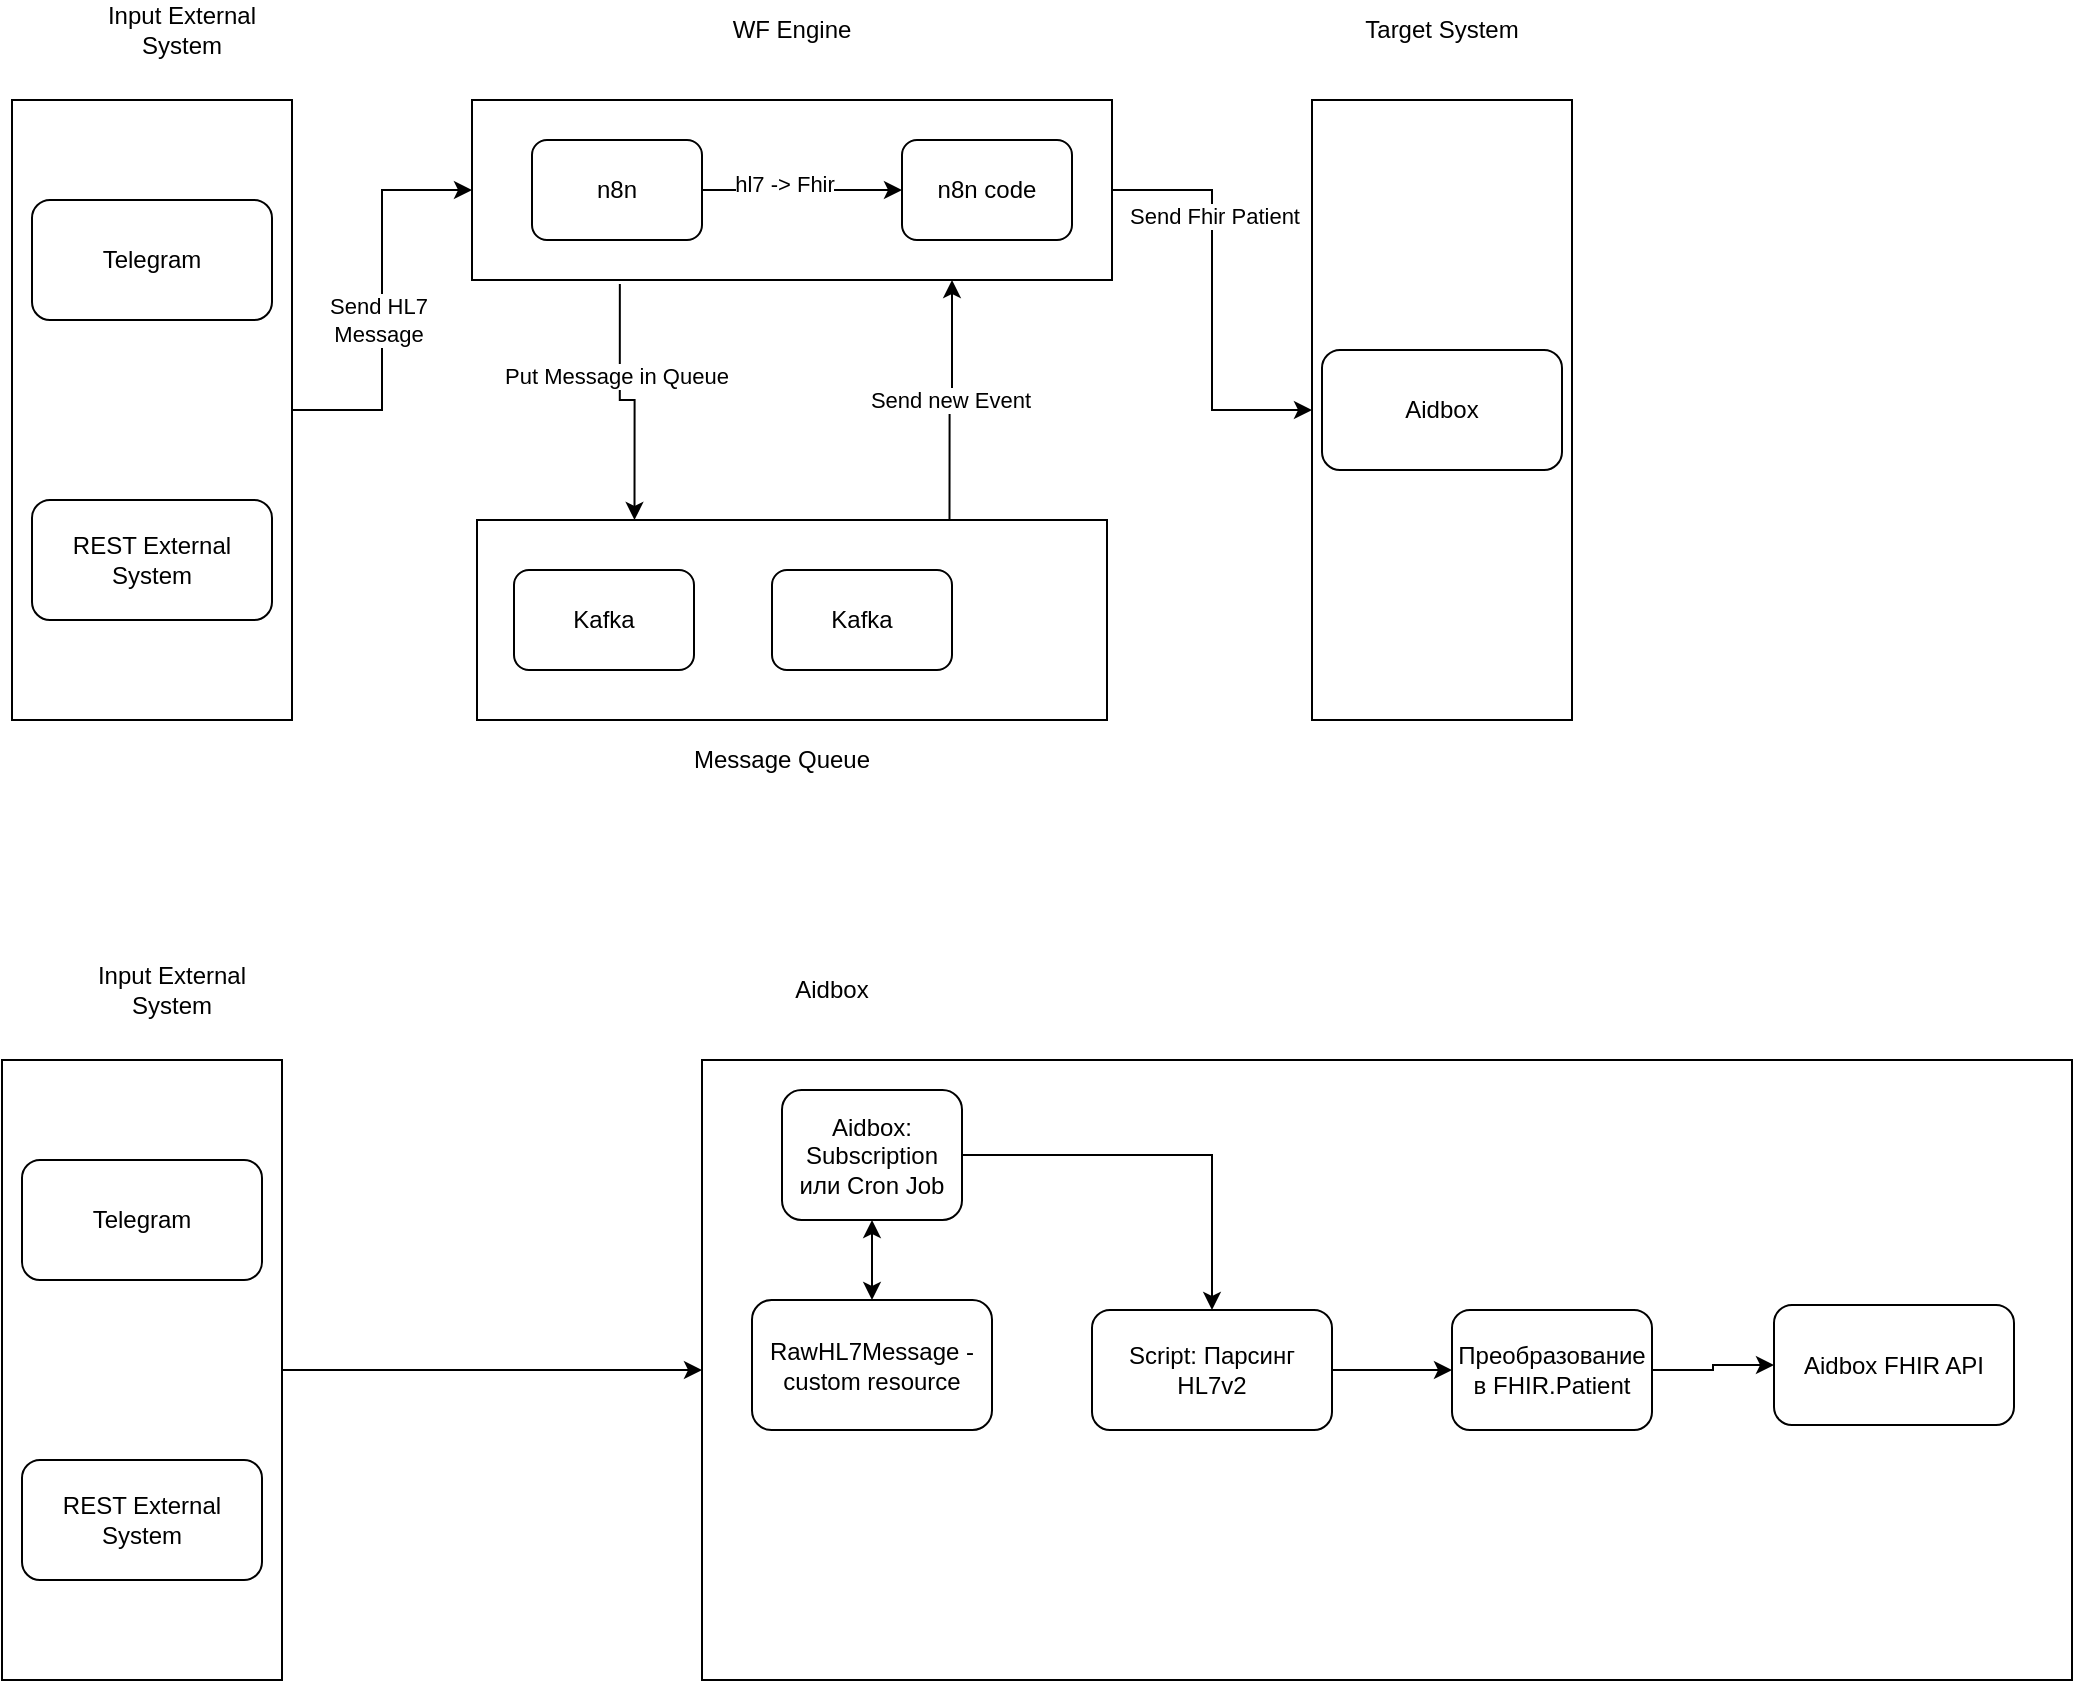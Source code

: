 <mxfile version="27.0.5">
  <diagram name="Страница — 1" id="Klg_JhIq9pXu_pQqgqu4">
    <mxGraphModel dx="1357" dy="1036" grid="1" gridSize="10" guides="1" tooltips="1" connect="1" arrows="1" fold="1" page="1" pageScale="1" pageWidth="827" pageHeight="1169" math="0" shadow="0">
      <root>
        <mxCell id="0" />
        <mxCell id="1" parent="0" />
        <mxCell id="hzWNpvFSlPesFBmcluT6-16" style="edgeStyle=orthogonalEdgeStyle;rounded=0;orthogonalLoop=1;jettySize=auto;html=1;entryX=0;entryY=0.5;entryDx=0;entryDy=0;" edge="1" parent="1" source="hzWNpvFSlPesFBmcluT6-1" target="hzWNpvFSlPesFBmcluT6-3">
          <mxGeometry relative="1" as="geometry" />
        </mxCell>
        <mxCell id="hzWNpvFSlPesFBmcluT6-17" value="Send HL7 &lt;br&gt;Message" style="edgeLabel;html=1;align=center;verticalAlign=middle;resizable=0;points=[];" vertex="1" connectable="0" parent="hzWNpvFSlPesFBmcluT6-16">
          <mxGeometry x="-0.1" y="2" relative="1" as="geometry">
            <mxPoint as="offset" />
          </mxGeometry>
        </mxCell>
        <mxCell id="hzWNpvFSlPesFBmcluT6-1" value="" style="rounded=0;whiteSpace=wrap;html=1;fillColor=none;" vertex="1" parent="1">
          <mxGeometry x="60" y="270" width="140" height="310" as="geometry" />
        </mxCell>
        <mxCell id="hzWNpvFSlPesFBmcluT6-2" value="" style="rounded=0;whiteSpace=wrap;html=1;fillColor=none;" vertex="1" parent="1">
          <mxGeometry x="710" y="270" width="130" height="310" as="geometry" />
        </mxCell>
        <mxCell id="hzWNpvFSlPesFBmcluT6-18" style="edgeStyle=orthogonalEdgeStyle;rounded=0;orthogonalLoop=1;jettySize=auto;html=1;entryX=0.25;entryY=0;entryDx=0;entryDy=0;exitX=0.231;exitY=1.022;exitDx=0;exitDy=0;exitPerimeter=0;" edge="1" parent="1" source="hzWNpvFSlPesFBmcluT6-3" target="hzWNpvFSlPesFBmcluT6-9">
          <mxGeometry relative="1" as="geometry" />
        </mxCell>
        <mxCell id="hzWNpvFSlPesFBmcluT6-19" value="Put Message in Queue" style="edgeLabel;html=1;align=center;verticalAlign=middle;resizable=0;points=[];" vertex="1" connectable="0" parent="hzWNpvFSlPesFBmcluT6-18">
          <mxGeometry x="-0.271" y="-2" relative="1" as="geometry">
            <mxPoint as="offset" />
          </mxGeometry>
        </mxCell>
        <mxCell id="hzWNpvFSlPesFBmcluT6-21" style="edgeStyle=orthogonalEdgeStyle;rounded=0;orthogonalLoop=1;jettySize=auto;html=1;entryX=0;entryY=0.5;entryDx=0;entryDy=0;" edge="1" parent="1" source="hzWNpvFSlPesFBmcluT6-3" target="hzWNpvFSlPesFBmcluT6-2">
          <mxGeometry relative="1" as="geometry" />
        </mxCell>
        <mxCell id="hzWNpvFSlPesFBmcluT6-22" value="Send Fhir Patient" style="edgeLabel;html=1;align=center;verticalAlign=middle;resizable=0;points=[];" vertex="1" connectable="0" parent="hzWNpvFSlPesFBmcluT6-21">
          <mxGeometry x="-0.4" y="1" relative="1" as="geometry">
            <mxPoint as="offset" />
          </mxGeometry>
        </mxCell>
        <mxCell id="hzWNpvFSlPesFBmcluT6-3" value="" style="rounded=0;whiteSpace=wrap;html=1;fillColor=none;" vertex="1" parent="1">
          <mxGeometry x="290" y="270" width="320" height="90" as="geometry" />
        </mxCell>
        <mxCell id="hzWNpvFSlPesFBmcluT6-4" value="Input External System" style="text;html=1;align=center;verticalAlign=middle;whiteSpace=wrap;rounded=0;" vertex="1" parent="1">
          <mxGeometry x="90" y="220" width="110" height="30" as="geometry" />
        </mxCell>
        <mxCell id="hzWNpvFSlPesFBmcluT6-5" value="WF Engine" style="text;html=1;align=center;verticalAlign=middle;whiteSpace=wrap;rounded=0;" vertex="1" parent="1">
          <mxGeometry x="395" y="220" width="110" height="30" as="geometry" />
        </mxCell>
        <mxCell id="hzWNpvFSlPesFBmcluT6-6" value="Target System" style="text;html=1;align=center;verticalAlign=middle;whiteSpace=wrap;rounded=0;" vertex="1" parent="1">
          <mxGeometry x="720" y="220" width="110" height="30" as="geometry" />
        </mxCell>
        <mxCell id="hzWNpvFSlPesFBmcluT6-7" value="Telegram" style="rounded=1;whiteSpace=wrap;html=1;" vertex="1" parent="1">
          <mxGeometry x="70" y="320" width="120" height="60" as="geometry" />
        </mxCell>
        <mxCell id="hzWNpvFSlPesFBmcluT6-8" value="Message Queue" style="text;html=1;align=center;verticalAlign=middle;whiteSpace=wrap;rounded=0;" vertex="1" parent="1">
          <mxGeometry x="390" y="585" width="110" height="30" as="geometry" />
        </mxCell>
        <mxCell id="hzWNpvFSlPesFBmcluT6-20" value="Send new Event" style="edgeStyle=orthogonalEdgeStyle;rounded=0;orthogonalLoop=1;jettySize=auto;html=1;exitX=0.75;exitY=0;exitDx=0;exitDy=0;entryX=0.75;entryY=1;entryDx=0;entryDy=0;" edge="1" parent="1" source="hzWNpvFSlPesFBmcluT6-9" target="hzWNpvFSlPesFBmcluT6-3">
          <mxGeometry relative="1" as="geometry" />
        </mxCell>
        <mxCell id="hzWNpvFSlPesFBmcluT6-9" value="" style="rounded=0;whiteSpace=wrap;html=1;fillColor=none;" vertex="1" parent="1">
          <mxGeometry x="292.5" y="480" width="315" height="100" as="geometry" />
        </mxCell>
        <mxCell id="hzWNpvFSlPesFBmcluT6-10" value="REST External System" style="rounded=1;whiteSpace=wrap;html=1;" vertex="1" parent="1">
          <mxGeometry x="70" y="470" width="120" height="60" as="geometry" />
        </mxCell>
        <mxCell id="hzWNpvFSlPesFBmcluT6-24" style="edgeStyle=orthogonalEdgeStyle;rounded=0;orthogonalLoop=1;jettySize=auto;html=1;entryX=0;entryY=0.5;entryDx=0;entryDy=0;" edge="1" parent="1" source="hzWNpvFSlPesFBmcluT6-12" target="hzWNpvFSlPesFBmcluT6-23">
          <mxGeometry relative="1" as="geometry" />
        </mxCell>
        <mxCell id="hzWNpvFSlPesFBmcluT6-25" value="hl7 -&amp;gt; Fhir" style="edgeLabel;html=1;align=center;verticalAlign=middle;resizable=0;points=[];" vertex="1" connectable="0" parent="hzWNpvFSlPesFBmcluT6-24">
          <mxGeometry x="-0.18" y="3" relative="1" as="geometry">
            <mxPoint as="offset" />
          </mxGeometry>
        </mxCell>
        <mxCell id="hzWNpvFSlPesFBmcluT6-12" value="n8n" style="rounded=1;whiteSpace=wrap;html=1;" vertex="1" parent="1">
          <mxGeometry x="320" y="290" width="85" height="50" as="geometry" />
        </mxCell>
        <mxCell id="hzWNpvFSlPesFBmcluT6-13" value="Kafka" style="rounded=1;whiteSpace=wrap;html=1;" vertex="1" parent="1">
          <mxGeometry x="311" y="505" width="90" height="50" as="geometry" />
        </mxCell>
        <mxCell id="hzWNpvFSlPesFBmcluT6-14" value="Aidbox" style="rounded=1;whiteSpace=wrap;html=1;" vertex="1" parent="1">
          <mxGeometry x="715" y="395" width="120" height="60" as="geometry" />
        </mxCell>
        <mxCell id="hzWNpvFSlPesFBmcluT6-23" value="n8n code" style="rounded=1;whiteSpace=wrap;html=1;" vertex="1" parent="1">
          <mxGeometry x="505" y="290" width="85" height="50" as="geometry" />
        </mxCell>
        <mxCell id="hzWNpvFSlPesFBmcluT6-26" value="Kafka" style="rounded=1;whiteSpace=wrap;html=1;" vertex="1" parent="1">
          <mxGeometry x="440" y="505" width="90" height="50" as="geometry" />
        </mxCell>
        <mxCell id="hzWNpvFSlPesFBmcluT6-29" value="" style="rounded=0;whiteSpace=wrap;html=1;fillColor=none;" vertex="1" parent="1">
          <mxGeometry x="55" y="750" width="140" height="310" as="geometry" />
        </mxCell>
        <mxCell id="hzWNpvFSlPesFBmcluT6-30" value="" style="rounded=0;whiteSpace=wrap;html=1;fillColor=none;" vertex="1" parent="1">
          <mxGeometry x="405" y="750" width="685" height="310" as="geometry" />
        </mxCell>
        <mxCell id="hzWNpvFSlPesFBmcluT6-33" style="edgeStyle=orthogonalEdgeStyle;rounded=0;orthogonalLoop=1;jettySize=auto;html=1;entryX=0;entryY=0.5;entryDx=0;entryDy=0;exitX=1;exitY=0.5;exitDx=0;exitDy=0;" edge="1" parent="1" source="hzWNpvFSlPesFBmcluT6-29" target="hzWNpvFSlPesFBmcluT6-30">
          <mxGeometry relative="1" as="geometry">
            <mxPoint x="605" y="795.067" as="sourcePoint" />
          </mxGeometry>
        </mxCell>
        <mxCell id="hzWNpvFSlPesFBmcluT6-36" value="Input External System" style="text;html=1;align=center;verticalAlign=middle;whiteSpace=wrap;rounded=0;" vertex="1" parent="1">
          <mxGeometry x="85" y="700" width="110" height="30" as="geometry" />
        </mxCell>
        <mxCell id="hzWNpvFSlPesFBmcluT6-38" value="Aidbox" style="text;html=1;align=center;verticalAlign=middle;whiteSpace=wrap;rounded=0;" vertex="1" parent="1">
          <mxGeometry x="415" y="700" width="110" height="30" as="geometry" />
        </mxCell>
        <mxCell id="hzWNpvFSlPesFBmcluT6-39" value="Telegram" style="rounded=1;whiteSpace=wrap;html=1;" vertex="1" parent="1">
          <mxGeometry x="65" y="800" width="120" height="60" as="geometry" />
        </mxCell>
        <mxCell id="hzWNpvFSlPesFBmcluT6-43" value="REST External System" style="rounded=1;whiteSpace=wrap;html=1;" vertex="1" parent="1">
          <mxGeometry x="65" y="950" width="120" height="60" as="geometry" />
        </mxCell>
        <mxCell id="hzWNpvFSlPesFBmcluT6-48" value="RawHL7Message - custom resource" style="rounded=1;whiteSpace=wrap;html=1;" vertex="1" parent="1">
          <mxGeometry x="430" y="870" width="120" height="65" as="geometry" />
        </mxCell>
        <mxCell id="hzWNpvFSlPesFBmcluT6-55" style="edgeStyle=orthogonalEdgeStyle;rounded=0;orthogonalLoop=1;jettySize=auto;html=1;entryX=0.5;entryY=0;entryDx=0;entryDy=0;startArrow=classic;startFill=1;" edge="1" parent="1" source="hzWNpvFSlPesFBmcluT6-51" target="hzWNpvFSlPesFBmcluT6-48">
          <mxGeometry relative="1" as="geometry" />
        </mxCell>
        <mxCell id="hzWNpvFSlPesFBmcluT6-58" style="edgeStyle=orthogonalEdgeStyle;rounded=0;orthogonalLoop=1;jettySize=auto;html=1;entryX=0.5;entryY=0;entryDx=0;entryDy=0;" edge="1" parent="1" source="hzWNpvFSlPesFBmcluT6-51" target="hzWNpvFSlPesFBmcluT6-54">
          <mxGeometry relative="1" as="geometry" />
        </mxCell>
        <mxCell id="hzWNpvFSlPesFBmcluT6-51" value="Aidbox: Subscription или Cron Job" style="rounded=1;whiteSpace=wrap;html=1;" vertex="1" parent="1">
          <mxGeometry x="445" y="765" width="90" height="65" as="geometry" />
        </mxCell>
        <mxCell id="hzWNpvFSlPesFBmcluT6-52" value="Aidbox FHIR API" style="rounded=1;whiteSpace=wrap;html=1;" vertex="1" parent="1">
          <mxGeometry x="941" y="872.5" width="120" height="60" as="geometry" />
        </mxCell>
        <mxCell id="hzWNpvFSlPesFBmcluT6-59" style="edgeStyle=orthogonalEdgeStyle;rounded=0;orthogonalLoop=1;jettySize=auto;html=1;entryX=0;entryY=0.5;entryDx=0;entryDy=0;" edge="1" parent="1" source="hzWNpvFSlPesFBmcluT6-53" target="hzWNpvFSlPesFBmcluT6-52">
          <mxGeometry relative="1" as="geometry" />
        </mxCell>
        <mxCell id="hzWNpvFSlPesFBmcluT6-53" value="Преобразование в FHIR.Patient" style="rounded=1;whiteSpace=wrap;html=1;" vertex="1" parent="1">
          <mxGeometry x="780" y="875" width="100" height="60" as="geometry" />
        </mxCell>
        <mxCell id="hzWNpvFSlPesFBmcluT6-57" style="edgeStyle=orthogonalEdgeStyle;rounded=0;orthogonalLoop=1;jettySize=auto;html=1;entryX=0;entryY=0.5;entryDx=0;entryDy=0;" edge="1" parent="1" source="hzWNpvFSlPesFBmcluT6-54" target="hzWNpvFSlPesFBmcluT6-53">
          <mxGeometry relative="1" as="geometry" />
        </mxCell>
        <mxCell id="hzWNpvFSlPesFBmcluT6-54" value="Script: Парсинг HL7v2" style="rounded=1;whiteSpace=wrap;html=1;" vertex="1" parent="1">
          <mxGeometry x="600" y="875" width="120" height="60" as="geometry" />
        </mxCell>
      </root>
    </mxGraphModel>
  </diagram>
</mxfile>

